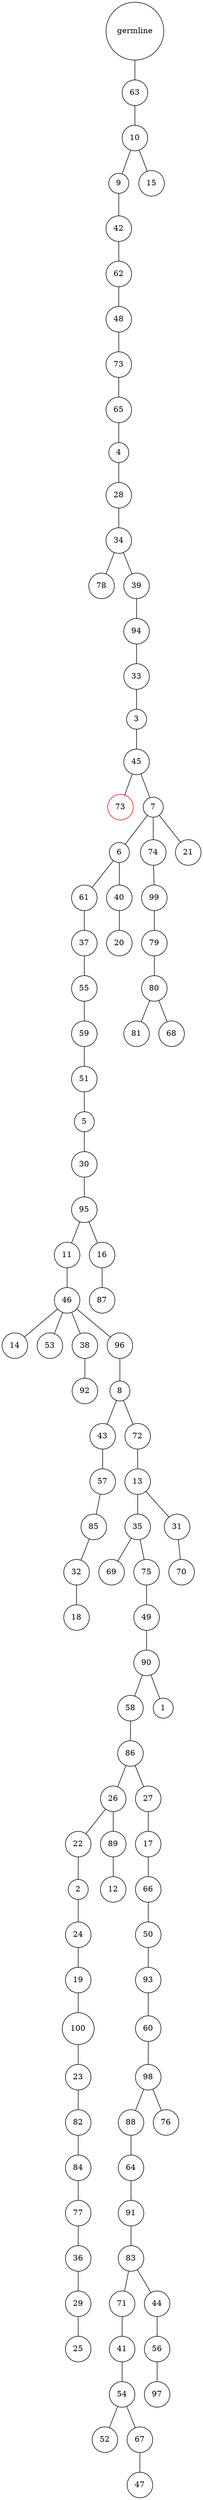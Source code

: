 graph {
	rankdir=UD;
	splines=line;
	node [shape=circle]
	"0x7f60a4a142b0" [label="germline"];
	"0x7f60a4a142e0" [label="63"];
	"0x7f60a4a142b0" -- "0x7f60a4a142e0" ;
	"0x7f60a4a14310" [label="10"];
	"0x7f60a4a142e0" -- "0x7f60a4a14310" ;
	"0x7f60a4a14340" [label="9"];
	"0x7f60a4a14310" -- "0x7f60a4a14340" ;
	"0x7f60a4a14370" [label="42"];
	"0x7f60a4a14340" -- "0x7f60a4a14370" ;
	"0x7f60a4a143a0" [label="62"];
	"0x7f60a4a14370" -- "0x7f60a4a143a0" ;
	"0x7f60a4a143d0" [label="48"];
	"0x7f60a4a143a0" -- "0x7f60a4a143d0" ;
	"0x7f60a4a14400" [label="73"];
	"0x7f60a4a143d0" -- "0x7f60a4a14400" ;
	"0x7f60a4a14430" [label="65"];
	"0x7f60a4a14400" -- "0x7f60a4a14430" ;
	"0x7f60a4a14460" [label="4"];
	"0x7f60a4a14430" -- "0x7f60a4a14460" ;
	"0x7f60a4a14490" [label="28"];
	"0x7f60a4a14460" -- "0x7f60a4a14490" ;
	"0x7f60a4a144c0" [label="34"];
	"0x7f60a4a14490" -- "0x7f60a4a144c0" ;
	"0x7f60a4a144f0" [label="78"];
	"0x7f60a4a144c0" -- "0x7f60a4a144f0" ;
	"0x7f60a4a14520" [label="39"];
	"0x7f60a4a144c0" -- "0x7f60a4a14520" ;
	"0x7f60a4a14550" [label="94"];
	"0x7f60a4a14520" -- "0x7f60a4a14550" ;
	"0x7f60a4a14580" [label="33"];
	"0x7f60a4a14550" -- "0x7f60a4a14580" ;
	"0x7f60a4a145b0" [label="3"];
	"0x7f60a4a14580" -- "0x7f60a4a145b0" ;
	"0x7f60a4a145e0" [label="45"];
	"0x7f60a4a145b0" -- "0x7f60a4a145e0" ;
	"0x7f60a4a14610" [label="73",color="red"];
	"0x7f60a4a145e0" -- "0x7f60a4a14610" ;
	"0x7f60a4a14640" [label="7"];
	"0x7f60a4a145e0" -- "0x7f60a4a14640" ;
	"0x7f60a4a14670" [label="6"];
	"0x7f60a4a14640" -- "0x7f60a4a14670" ;
	"0x7f60a4a146a0" [label="61"];
	"0x7f60a4a14670" -- "0x7f60a4a146a0" ;
	"0x7f60a4a146d0" [label="37"];
	"0x7f60a4a146a0" -- "0x7f60a4a146d0" ;
	"0x7f60a4a14700" [label="55"];
	"0x7f60a4a146d0" -- "0x7f60a4a14700" ;
	"0x7f60a4a14730" [label="59"];
	"0x7f60a4a14700" -- "0x7f60a4a14730" ;
	"0x7f60a4a14760" [label="51"];
	"0x7f60a4a14730" -- "0x7f60a4a14760" ;
	"0x7f60a4a14790" [label="5"];
	"0x7f60a4a14760" -- "0x7f60a4a14790" ;
	"0x7f60a4a147c0" [label="30"];
	"0x7f60a4a14790" -- "0x7f60a4a147c0" ;
	"0x7f60a4a147f0" [label="95"];
	"0x7f60a4a147c0" -- "0x7f60a4a147f0" ;
	"0x7f60a4a14820" [label="11"];
	"0x7f60a4a147f0" -- "0x7f60a4a14820" ;
	"0x7f60a4a14850" [label="46"];
	"0x7f60a4a14820" -- "0x7f60a4a14850" ;
	"0x7f60a4a14880" [label="14"];
	"0x7f60a4a14850" -- "0x7f60a4a14880" ;
	"0x7f60a4a148b0" [label="53"];
	"0x7f60a4a14850" -- "0x7f60a4a148b0" ;
	"0x7f60a4a148e0" [label="38"];
	"0x7f60a4a14850" -- "0x7f60a4a148e0" ;
	"0x7f60a4a14910" [label="92"];
	"0x7f60a4a148e0" -- "0x7f60a4a14910" ;
	"0x7f60a4a14940" [label="96"];
	"0x7f60a4a14850" -- "0x7f60a4a14940" ;
	"0x7f60a4a14970" [label="8"];
	"0x7f60a4a14940" -- "0x7f60a4a14970" ;
	"0x7f60a4a149a0" [label="43"];
	"0x7f60a4a14970" -- "0x7f60a4a149a0" ;
	"0x7f60a4a149d0" [label="57"];
	"0x7f60a4a149a0" -- "0x7f60a4a149d0" ;
	"0x7f60a4a14a00" [label="85"];
	"0x7f60a4a149d0" -- "0x7f60a4a14a00" ;
	"0x7f60a4a14a30" [label="32"];
	"0x7f60a4a14a00" -- "0x7f60a4a14a30" ;
	"0x7f60a4a14a60" [label="18"];
	"0x7f60a4a14a30" -- "0x7f60a4a14a60" ;
	"0x7f60a4a14a90" [label="72"];
	"0x7f60a4a14970" -- "0x7f60a4a14a90" ;
	"0x7f60a4a14ac0" [label="13"];
	"0x7f60a4a14a90" -- "0x7f60a4a14ac0" ;
	"0x7f60a4a14af0" [label="35"];
	"0x7f60a4a14ac0" -- "0x7f60a4a14af0" ;
	"0x7f60a4a14b20" [label="69"];
	"0x7f60a4a14af0" -- "0x7f60a4a14b20" ;
	"0x7f60a4a14b50" [label="75"];
	"0x7f60a4a14af0" -- "0x7f60a4a14b50" ;
	"0x7f60a4a14b80" [label="49"];
	"0x7f60a4a14b50" -- "0x7f60a4a14b80" ;
	"0x7f60a4a14bb0" [label="90"];
	"0x7f60a4a14b80" -- "0x7f60a4a14bb0" ;
	"0x7f60a4a14be0" [label="58"];
	"0x7f60a4a14bb0" -- "0x7f60a4a14be0" ;
	"0x7f60a4a14c10" [label="86"];
	"0x7f60a4a14be0" -- "0x7f60a4a14c10" ;
	"0x7f60a4a14c40" [label="26"];
	"0x7f60a4a14c10" -- "0x7f60a4a14c40" ;
	"0x7f60a4a14c70" [label="22"];
	"0x7f60a4a14c40" -- "0x7f60a4a14c70" ;
	"0x7f60a4a14ca0" [label="2"];
	"0x7f60a4a14c70" -- "0x7f60a4a14ca0" ;
	"0x7f60a4a14cd0" [label="24"];
	"0x7f60a4a14ca0" -- "0x7f60a4a14cd0" ;
	"0x7f60a4a14d00" [label="19"];
	"0x7f60a4a14cd0" -- "0x7f60a4a14d00" ;
	"0x7f60a4a14d30" [label="100"];
	"0x7f60a4a14d00" -- "0x7f60a4a14d30" ;
	"0x7f60a4a14d60" [label="23"];
	"0x7f60a4a14d30" -- "0x7f60a4a14d60" ;
	"0x7f60a4a14d90" [label="82"];
	"0x7f60a4a14d60" -- "0x7f60a4a14d90" ;
	"0x7f60a4a14dc0" [label="84"];
	"0x7f60a4a14d90" -- "0x7f60a4a14dc0" ;
	"0x7f60a4a14df0" [label="77"];
	"0x7f60a4a14dc0" -- "0x7f60a4a14df0" ;
	"0x7f60a4a14e20" [label="36"];
	"0x7f60a4a14df0" -- "0x7f60a4a14e20" ;
	"0x7f60a4a14e50" [label="29"];
	"0x7f60a4a14e20" -- "0x7f60a4a14e50" ;
	"0x7f60a4a14e80" [label="25"];
	"0x7f60a4a14e50" -- "0x7f60a4a14e80" ;
	"0x7f60a4a14eb0" [label="89"];
	"0x7f60a4a14c40" -- "0x7f60a4a14eb0" ;
	"0x7f60a4a14ee0" [label="12"];
	"0x7f60a4a14eb0" -- "0x7f60a4a14ee0" ;
	"0x7f60a4a14f10" [label="27"];
	"0x7f60a4a14c10" -- "0x7f60a4a14f10" ;
	"0x7f60a4a14f40" [label="17"];
	"0x7f60a4a14f10" -- "0x7f60a4a14f40" ;
	"0x7f60a4a14f70" [label="66"];
	"0x7f60a4a14f40" -- "0x7f60a4a14f70" ;
	"0x7f60a4a14fa0" [label="50"];
	"0x7f60a4a14f70" -- "0x7f60a4a14fa0" ;
	"0x7f60a4a14fd0" [label="93"];
	"0x7f60a4a14fa0" -- "0x7f60a4a14fd0" ;
	"0x7f60a4a18040" [label="60"];
	"0x7f60a4a14fd0" -- "0x7f60a4a18040" ;
	"0x7f60a4a18070" [label="98"];
	"0x7f60a4a18040" -- "0x7f60a4a18070" ;
	"0x7f60a4a180a0" [label="88"];
	"0x7f60a4a18070" -- "0x7f60a4a180a0" ;
	"0x7f60a4a180d0" [label="64"];
	"0x7f60a4a180a0" -- "0x7f60a4a180d0" ;
	"0x7f60a4a18100" [label="91"];
	"0x7f60a4a180d0" -- "0x7f60a4a18100" ;
	"0x7f60a4a18130" [label="83"];
	"0x7f60a4a18100" -- "0x7f60a4a18130" ;
	"0x7f60a4a18160" [label="71"];
	"0x7f60a4a18130" -- "0x7f60a4a18160" ;
	"0x7f60a4a18190" [label="41"];
	"0x7f60a4a18160" -- "0x7f60a4a18190" ;
	"0x7f60a4a181c0" [label="54"];
	"0x7f60a4a18190" -- "0x7f60a4a181c0" ;
	"0x7f60a4a181f0" [label="52"];
	"0x7f60a4a181c0" -- "0x7f60a4a181f0" ;
	"0x7f60a4a18220" [label="67"];
	"0x7f60a4a181c0" -- "0x7f60a4a18220" ;
	"0x7f60a4a18250" [label="47"];
	"0x7f60a4a18220" -- "0x7f60a4a18250" ;
	"0x7f60a4a18280" [label="44"];
	"0x7f60a4a18130" -- "0x7f60a4a18280" ;
	"0x7f60a4a182b0" [label="56"];
	"0x7f60a4a18280" -- "0x7f60a4a182b0" ;
	"0x7f60a4a182e0" [label="97"];
	"0x7f60a4a182b0" -- "0x7f60a4a182e0" ;
	"0x7f60a4a18310" [label="76"];
	"0x7f60a4a18070" -- "0x7f60a4a18310" ;
	"0x7f60a4a18340" [label="1"];
	"0x7f60a4a14bb0" -- "0x7f60a4a18340" ;
	"0x7f60a4a18370" [label="31"];
	"0x7f60a4a14ac0" -- "0x7f60a4a18370" ;
	"0x7f60a4a183a0" [label="70"];
	"0x7f60a4a18370" -- "0x7f60a4a183a0" ;
	"0x7f60a4a183d0" [label="16"];
	"0x7f60a4a147f0" -- "0x7f60a4a183d0" ;
	"0x7f60a4a18400" [label="87"];
	"0x7f60a4a183d0" -- "0x7f60a4a18400" ;
	"0x7f60a4a18430" [label="40"];
	"0x7f60a4a14670" -- "0x7f60a4a18430" ;
	"0x7f60a4a18460" [label="20"];
	"0x7f60a4a18430" -- "0x7f60a4a18460" ;
	"0x7f60a4a18490" [label="74"];
	"0x7f60a4a14640" -- "0x7f60a4a18490" ;
	"0x7f60a4a184c0" [label="99"];
	"0x7f60a4a18490" -- "0x7f60a4a184c0" ;
	"0x7f60a4a184f0" [label="79"];
	"0x7f60a4a184c0" -- "0x7f60a4a184f0" ;
	"0x7f60a4a18520" [label="80"];
	"0x7f60a4a184f0" -- "0x7f60a4a18520" ;
	"0x7f60a4a18550" [label="81"];
	"0x7f60a4a18520" -- "0x7f60a4a18550" ;
	"0x7f60a4a18580" [label="68"];
	"0x7f60a4a18520" -- "0x7f60a4a18580" ;
	"0x7f60a4a185b0" [label="21"];
	"0x7f60a4a14640" -- "0x7f60a4a185b0" ;
	"0x7f60a4a185e0" [label="15"];
	"0x7f60a4a14310" -- "0x7f60a4a185e0" ;
}
